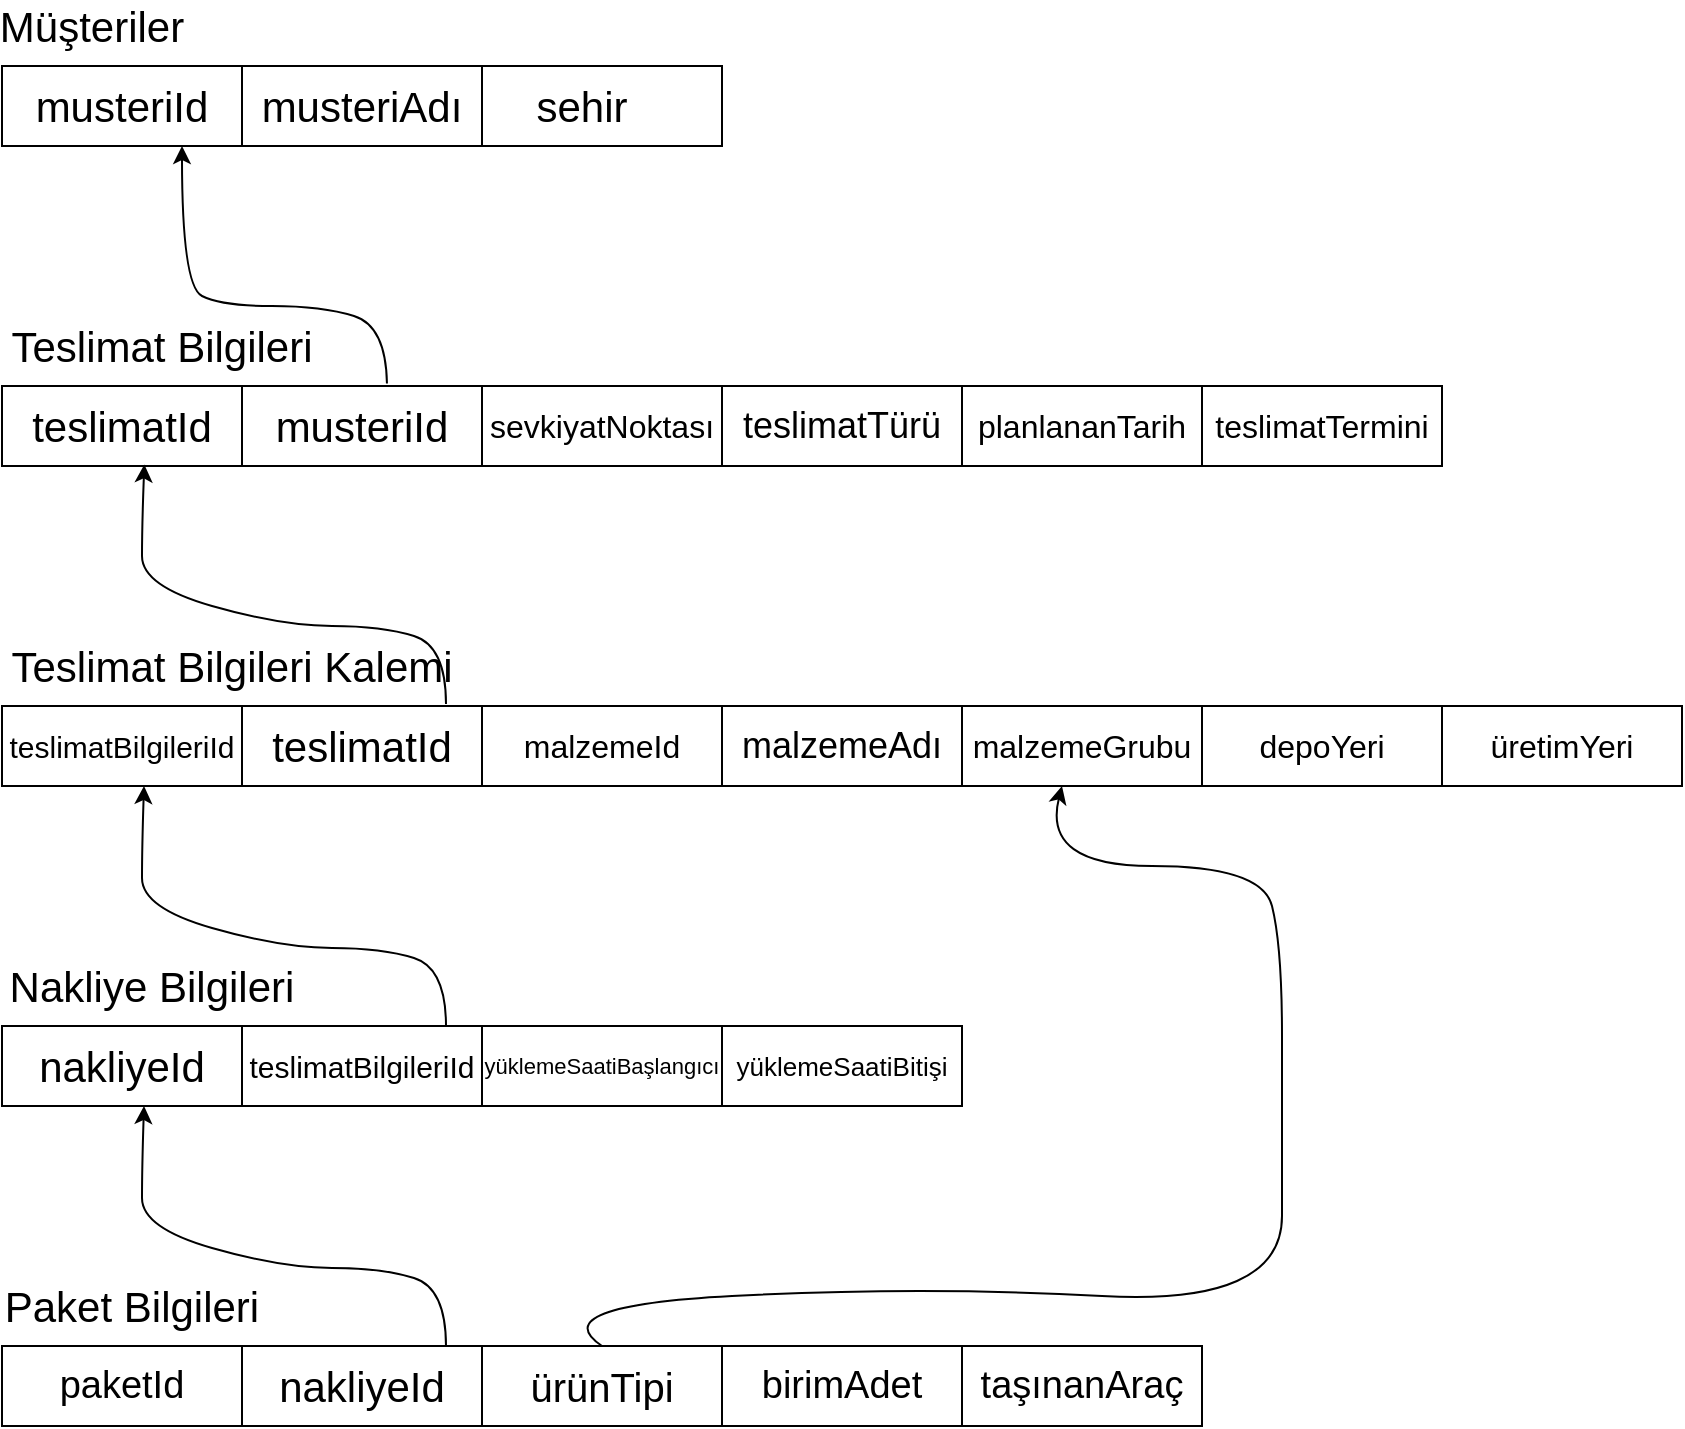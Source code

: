 <mxfile version="24.3.1" type="google">
  <diagram id="R2lEEEUBdFMjLlhIrx00" name="Page-1">
    <mxGraphModel grid="1" page="1" gridSize="10" guides="1" tooltips="1" connect="1" arrows="1" fold="1" pageScale="1" pageWidth="850" pageHeight="1100" math="0" shadow="0" extFonts="Permanent Marker^https://fonts.googleapis.com/css?family=Permanent+Marker">
      <root>
        <mxCell id="0" />
        <mxCell id="1" parent="0" />
        <mxCell id="MGgyF5guEUXQHgYsiKwj-6" value="" style="rounded=0;whiteSpace=wrap;html=1;" vertex="1" parent="1">
          <mxGeometry x="10" y="40" width="120" height="40" as="geometry" />
        </mxCell>
        <mxCell id="MGgyF5guEUXQHgYsiKwj-7" value="" style="rounded=0;whiteSpace=wrap;html=1;" vertex="1" parent="1">
          <mxGeometry x="130" y="40" width="120" height="40" as="geometry" />
        </mxCell>
        <mxCell id="MGgyF5guEUXQHgYsiKwj-8" value="" style="rounded=0;whiteSpace=wrap;html=1;" vertex="1" parent="1">
          <mxGeometry x="250" y="40" width="120" height="40" as="geometry" />
        </mxCell>
        <mxCell id="MGgyF5guEUXQHgYsiKwj-10" value="sehir" style="text;html=1;align=center;verticalAlign=middle;whiteSpace=wrap;rounded=0;fontSize=21;" vertex="1" parent="1">
          <mxGeometry x="270" y="45" width="60" height="30" as="geometry" />
        </mxCell>
        <mxCell id="MGgyF5guEUXQHgYsiKwj-12" value="musteriId" style="text;html=1;align=center;verticalAlign=middle;whiteSpace=wrap;rounded=0;fontSize=21;" vertex="1" parent="1">
          <mxGeometry x="20" y="50" width="100" height="20" as="geometry" />
        </mxCell>
        <mxCell id="MGgyF5guEUXQHgYsiKwj-13" value="Müşteriler" style="text;html=1;align=center;verticalAlign=middle;whiteSpace=wrap;rounded=0;fontSize=21;" vertex="1" parent="1">
          <mxGeometry x="20" y="10" width="70" height="20" as="geometry" />
        </mxCell>
        <mxCell id="MGgyF5guEUXQHgYsiKwj-14" value="" style="rounded=0;whiteSpace=wrap;html=1;" vertex="1" parent="1">
          <mxGeometry x="10" y="200" width="120" height="40" as="geometry" />
        </mxCell>
        <mxCell id="MGgyF5guEUXQHgYsiKwj-15" value="" style="rounded=0;whiteSpace=wrap;html=1;" vertex="1" parent="1">
          <mxGeometry x="130" y="200" width="120" height="40" as="geometry" />
        </mxCell>
        <mxCell id="MGgyF5guEUXQHgYsiKwj-16" value="" style="rounded=0;whiteSpace=wrap;html=1;" vertex="1" parent="1">
          <mxGeometry x="250" y="200" width="120" height="40" as="geometry" />
        </mxCell>
        <mxCell id="MGgyF5guEUXQHgYsiKwj-17" value="" style="rounded=0;whiteSpace=wrap;html=1;" vertex="1" parent="1">
          <mxGeometry x="370" y="200" width="120" height="40" as="geometry" />
        </mxCell>
        <mxCell id="MGgyF5guEUXQHgYsiKwj-18" value="musteriId" style="text;html=1;align=center;verticalAlign=middle;whiteSpace=wrap;rounded=0;fontSize=21;" vertex="1" parent="1">
          <mxGeometry x="140" y="210" width="100" height="20" as="geometry" />
        </mxCell>
        <mxCell id="MGgyF5guEUXQHgYsiKwj-19" value="Teslimat Bilgileri" style="text;html=1;align=center;verticalAlign=middle;whiteSpace=wrap;rounded=0;fontSize=21;" vertex="1" parent="1">
          <mxGeometry x="10" y="170" width="160" height="20" as="geometry" />
        </mxCell>
        <mxCell id="MGgyF5guEUXQHgYsiKwj-20" value="musteriAdı" style="text;html=1;align=center;verticalAlign=middle;whiteSpace=wrap;rounded=0;fontSize=21;" vertex="1" parent="1">
          <mxGeometry x="160" y="45" width="60" height="30" as="geometry" />
        </mxCell>
        <mxCell id="MGgyF5guEUXQHgYsiKwj-21" value="teslimatId" style="text;html=1;align=center;verticalAlign=middle;whiteSpace=wrap;rounded=0;fontSize=21;" vertex="1" parent="1">
          <mxGeometry x="40" y="205" width="60" height="30" as="geometry" />
        </mxCell>
        <mxCell id="MGgyF5guEUXQHgYsiKwj-22" value="sevkiyatNoktası" style="text;html=1;align=center;verticalAlign=middle;whiteSpace=wrap;rounded=0;fontSize=16;" vertex="1" parent="1">
          <mxGeometry x="280" y="205" width="60" height="30" as="geometry" />
        </mxCell>
        <mxCell id="MGgyF5guEUXQHgYsiKwj-23" value="teslimatTürü" style="text;html=1;align=center;verticalAlign=middle;whiteSpace=wrap;rounded=0;fontSize=18;" vertex="1" parent="1">
          <mxGeometry x="400" y="205" width="60" height="30" as="geometry" />
        </mxCell>
        <mxCell id="MGgyF5guEUXQHgYsiKwj-24" value="" style="rounded=0;whiteSpace=wrap;html=1;" vertex="1" parent="1">
          <mxGeometry x="490" y="200" width="120" height="40" as="geometry" />
        </mxCell>
        <mxCell id="MGgyF5guEUXQHgYsiKwj-25" value="planlananTarih" style="text;html=1;align=center;verticalAlign=middle;whiteSpace=wrap;rounded=0;fontSize=16;" vertex="1" parent="1">
          <mxGeometry x="520" y="205" width="60" height="30" as="geometry" />
        </mxCell>
        <mxCell id="MGgyF5guEUXQHgYsiKwj-26" value="" style="rounded=0;whiteSpace=wrap;html=1;" vertex="1" parent="1">
          <mxGeometry x="610" y="200" width="120" height="40" as="geometry" />
        </mxCell>
        <mxCell id="MGgyF5guEUXQHgYsiKwj-27" value="teslimatTermini" style="text;html=1;align=center;verticalAlign=middle;whiteSpace=wrap;rounded=0;fontSize=16;" vertex="1" parent="1">
          <mxGeometry x="640" y="205" width="60" height="30" as="geometry" />
        </mxCell>
        <mxCell id="MGgyF5guEUXQHgYsiKwj-39" value="" style="rounded=0;whiteSpace=wrap;html=1;" vertex="1" parent="1">
          <mxGeometry x="10" y="360" width="120" height="40" as="geometry" />
        </mxCell>
        <mxCell id="MGgyF5guEUXQHgYsiKwj-40" value="" style="rounded=0;whiteSpace=wrap;html=1;" vertex="1" parent="1">
          <mxGeometry x="130" y="360" width="120" height="40" as="geometry" />
        </mxCell>
        <mxCell id="MGgyF5guEUXQHgYsiKwj-41" value="" style="rounded=0;whiteSpace=wrap;html=1;" vertex="1" parent="1">
          <mxGeometry x="250" y="360" width="120" height="40" as="geometry" />
        </mxCell>
        <mxCell id="MGgyF5guEUXQHgYsiKwj-42" value="" style="rounded=0;whiteSpace=wrap;html=1;" vertex="1" parent="1">
          <mxGeometry x="370" y="360" width="120" height="40" as="geometry" />
        </mxCell>
        <mxCell id="MGgyF5guEUXQHgYsiKwj-44" value="Teslimat Bilgileri Kalemi" style="text;html=1;align=center;verticalAlign=middle;whiteSpace=wrap;rounded=0;fontSize=21;" vertex="1" parent="1">
          <mxGeometry x="10" y="330" width="230" height="20" as="geometry" />
        </mxCell>
        <mxCell id="MGgyF5guEUXQHgYsiKwj-45" value="teslimatId" style="text;html=1;align=center;verticalAlign=middle;whiteSpace=wrap;rounded=0;fontSize=21;" vertex="1" parent="1">
          <mxGeometry x="160" y="365" width="60" height="30" as="geometry" />
        </mxCell>
        <mxCell id="MGgyF5guEUXQHgYsiKwj-46" value="malzemeId" style="text;html=1;align=center;verticalAlign=middle;whiteSpace=wrap;rounded=0;fontSize=16;" vertex="1" parent="1">
          <mxGeometry x="280" y="365" width="60" height="30" as="geometry" />
        </mxCell>
        <mxCell id="MGgyF5guEUXQHgYsiKwj-47" value="malzemeAdı" style="text;html=1;align=center;verticalAlign=middle;whiteSpace=wrap;rounded=0;fontSize=18;" vertex="1" parent="1">
          <mxGeometry x="400" y="365" width="60" height="30" as="geometry" />
        </mxCell>
        <mxCell id="MGgyF5guEUXQHgYsiKwj-48" value="" style="rounded=0;whiteSpace=wrap;html=1;" vertex="1" parent="1">
          <mxGeometry x="490" y="360" width="120" height="40" as="geometry" />
        </mxCell>
        <mxCell id="MGgyF5guEUXQHgYsiKwj-49" value="malzemeGrubu" style="text;html=1;align=center;verticalAlign=middle;whiteSpace=wrap;rounded=0;fontSize=16;" vertex="1" parent="1">
          <mxGeometry x="520" y="365" width="60" height="30" as="geometry" />
        </mxCell>
        <mxCell id="MGgyF5guEUXQHgYsiKwj-50" value="" style="rounded=0;whiteSpace=wrap;html=1;" vertex="1" parent="1">
          <mxGeometry x="610" y="360" width="120" height="40" as="geometry" />
        </mxCell>
        <mxCell id="MGgyF5guEUXQHgYsiKwj-51" value="depoYeri" style="text;html=1;align=center;verticalAlign=middle;whiteSpace=wrap;rounded=0;fontSize=16;" vertex="1" parent="1">
          <mxGeometry x="640" y="365" width="60" height="30" as="geometry" />
        </mxCell>
        <mxCell id="MGgyF5guEUXQHgYsiKwj-53" value="teslimatBilgileriId" style="text;html=1;align=center;verticalAlign=middle;whiteSpace=wrap;rounded=0;fontSize=15;" vertex="1" parent="1">
          <mxGeometry x="40" y="365" width="60" height="30" as="geometry" />
        </mxCell>
        <mxCell id="MGgyF5guEUXQHgYsiKwj-54" value="" style="rounded=0;whiteSpace=wrap;html=1;" vertex="1" parent="1">
          <mxGeometry x="730" y="360" width="120" height="40" as="geometry" />
        </mxCell>
        <mxCell id="MGgyF5guEUXQHgYsiKwj-55" value="üretimYeri" style="text;html=1;align=center;verticalAlign=middle;whiteSpace=wrap;rounded=0;fontSize=16;" vertex="1" parent="1">
          <mxGeometry x="760" y="365" width="60" height="30" as="geometry" />
        </mxCell>
        <mxCell id="MGgyF5guEUXQHgYsiKwj-56" value="" style="rounded=0;whiteSpace=wrap;html=1;" vertex="1" parent="1">
          <mxGeometry x="10" y="520" width="120" height="40" as="geometry" />
        </mxCell>
        <mxCell id="MGgyF5guEUXQHgYsiKwj-57" value="" style="rounded=0;whiteSpace=wrap;html=1;" vertex="1" parent="1">
          <mxGeometry x="130" y="520" width="120" height="40" as="geometry" />
        </mxCell>
        <mxCell id="MGgyF5guEUXQHgYsiKwj-58" value="" style="rounded=0;whiteSpace=wrap;html=1;" vertex="1" parent="1">
          <mxGeometry x="250" y="520" width="120" height="40" as="geometry" />
        </mxCell>
        <mxCell id="MGgyF5guEUXQHgYsiKwj-59" value="" style="rounded=0;whiteSpace=wrap;html=1;" vertex="1" parent="1">
          <mxGeometry x="370" y="520" width="120" height="40" as="geometry" />
        </mxCell>
        <mxCell id="MGgyF5guEUXQHgYsiKwj-60" value="teslimatBilgileriId" style="text;html=1;align=center;verticalAlign=middle;whiteSpace=wrap;rounded=0;fontSize=15;" vertex="1" parent="1">
          <mxGeometry x="140" y="530" width="100" height="20" as="geometry" />
        </mxCell>
        <mxCell id="MGgyF5guEUXQHgYsiKwj-61" value="Nakliye Bilgileri" style="text;html=1;align=center;verticalAlign=middle;whiteSpace=wrap;rounded=0;fontSize=21;" vertex="1" parent="1">
          <mxGeometry x="10" y="490" width="150" height="20" as="geometry" />
        </mxCell>
        <mxCell id="MGgyF5guEUXQHgYsiKwj-62" value="nakliyeId" style="text;html=1;align=center;verticalAlign=middle;whiteSpace=wrap;rounded=0;fontSize=21;" vertex="1" parent="1">
          <mxGeometry x="40" y="525" width="60" height="30" as="geometry" />
        </mxCell>
        <mxCell id="MGgyF5guEUXQHgYsiKwj-63" value="yüklemeSaatiBaşlangıcı" style="text;html=1;align=center;verticalAlign=middle;whiteSpace=wrap;rounded=0;fontSize=11;" vertex="1" parent="1">
          <mxGeometry x="280" y="525" width="60" height="30" as="geometry" />
        </mxCell>
        <mxCell id="MGgyF5guEUXQHgYsiKwj-64" value="yüklemeSaatiBitişi" style="text;html=1;align=center;verticalAlign=middle;whiteSpace=wrap;rounded=0;fontSize=13;" vertex="1" parent="1">
          <mxGeometry x="400" y="525" width="60" height="30" as="geometry" />
        </mxCell>
        <mxCell id="MGgyF5guEUXQHgYsiKwj-76" value="" style="rounded=0;whiteSpace=wrap;html=1;" vertex="1" parent="1">
          <mxGeometry x="10" y="680" width="120" height="40" as="geometry" />
        </mxCell>
        <mxCell id="MGgyF5guEUXQHgYsiKwj-77" value="" style="rounded=0;whiteSpace=wrap;html=1;" vertex="1" parent="1">
          <mxGeometry x="130" y="680" width="120" height="40" as="geometry" />
        </mxCell>
        <mxCell id="MGgyF5guEUXQHgYsiKwj-78" value="" style="rounded=0;whiteSpace=wrap;html=1;" vertex="1" parent="1">
          <mxGeometry x="250" y="680" width="120" height="40" as="geometry" />
        </mxCell>
        <mxCell id="MGgyF5guEUXQHgYsiKwj-79" value="" style="rounded=0;whiteSpace=wrap;html=1;" vertex="1" parent="1">
          <mxGeometry x="370" y="680" width="120" height="40" as="geometry" />
        </mxCell>
        <mxCell id="MGgyF5guEUXQHgYsiKwj-80" value="paketId" style="text;html=1;align=center;verticalAlign=middle;whiteSpace=wrap;rounded=0;fontSize=19;" vertex="1" parent="1">
          <mxGeometry x="20" y="690" width="100" height="20" as="geometry" />
        </mxCell>
        <mxCell id="MGgyF5guEUXQHgYsiKwj-81" value="Paket Bilgileri" style="text;html=1;align=center;verticalAlign=middle;whiteSpace=wrap;rounded=0;fontSize=21;" vertex="1" parent="1">
          <mxGeometry x="10" y="650" width="130" height="20" as="geometry" />
        </mxCell>
        <mxCell id="MGgyF5guEUXQHgYsiKwj-82" value="nakliyeId" style="text;html=1;align=center;verticalAlign=middle;whiteSpace=wrap;rounded=0;fontSize=21;" vertex="1" parent="1">
          <mxGeometry x="160" y="685" width="60" height="30" as="geometry" />
        </mxCell>
        <mxCell id="MGgyF5guEUXQHgYsiKwj-83" value="ürünTipi" style="text;html=1;align=center;verticalAlign=middle;whiteSpace=wrap;rounded=0;fontSize=20;" vertex="1" parent="1">
          <mxGeometry x="280" y="685" width="60" height="30" as="geometry" />
        </mxCell>
        <mxCell id="MGgyF5guEUXQHgYsiKwj-84" value="birimAdet" style="text;html=1;align=center;verticalAlign=middle;whiteSpace=wrap;rounded=0;fontSize=19;" vertex="1" parent="1">
          <mxGeometry x="400" y="685" width="60" height="30" as="geometry" />
        </mxCell>
        <mxCell id="MGgyF5guEUXQHgYsiKwj-85" value="" style="rounded=0;whiteSpace=wrap;html=1;" vertex="1" parent="1">
          <mxGeometry x="490" y="680" width="120" height="40" as="geometry" />
        </mxCell>
        <mxCell id="MGgyF5guEUXQHgYsiKwj-86" value="taşınanAraç" style="text;html=1;align=center;verticalAlign=middle;whiteSpace=wrap;rounded=0;fontSize=19;" vertex="1" parent="1">
          <mxGeometry x="520" y="685" width="60" height="30" as="geometry" />
        </mxCell>
        <mxCell id="MGgyF5guEUXQHgYsiKwj-89" value="" style="curved=1;endArrow=classic;html=1;rounded=0;exitX=0.604;exitY=-0.03;exitDx=0;exitDy=0;exitPerimeter=0;entryX=0.75;entryY=1;entryDx=0;entryDy=0;" edge="1" parent="1" source="MGgyF5guEUXQHgYsiKwj-15" target="MGgyF5guEUXQHgYsiKwj-6">
          <mxGeometry width="50" height="50" relative="1" as="geometry">
            <mxPoint x="120" y="170" as="sourcePoint" />
            <mxPoint x="90" y="90" as="targetPoint" />
            <Array as="points">
              <mxPoint x="202" y="170" />
              <mxPoint x="170" y="160" />
              <mxPoint x="120" y="160" />
              <mxPoint x="100" y="150" />
            </Array>
          </mxGeometry>
        </mxCell>
        <mxCell id="MGgyF5guEUXQHgYsiKwj-90" value="" style="curved=1;endArrow=classic;html=1;rounded=0;exitX=0.604;exitY=-0.03;exitDx=0;exitDy=0;exitPerimeter=0;entryX=0.593;entryY=0.98;entryDx=0;entryDy=0;entryPerimeter=0;" edge="1" parent="1" target="MGgyF5guEUXQHgYsiKwj-14">
          <mxGeometry width="50" height="50" relative="1" as="geometry">
            <mxPoint x="232" y="359" as="sourcePoint" />
            <mxPoint x="70" y="250" as="targetPoint" />
            <Array as="points">
              <mxPoint x="232" y="330" />
              <mxPoint x="200" y="320" />
              <mxPoint x="150" y="320" />
              <mxPoint x="80" y="300" />
              <mxPoint x="80" y="270" />
            </Array>
          </mxGeometry>
        </mxCell>
        <mxCell id="MGgyF5guEUXQHgYsiKwj-91" value="" style="curved=1;endArrow=classic;html=1;rounded=0;exitX=0.604;exitY=-0.03;exitDx=0;exitDy=0;exitPerimeter=0;entryX=0.593;entryY=0.98;entryDx=0;entryDy=0;entryPerimeter=0;" edge="1" parent="1">
          <mxGeometry width="50" height="50" relative="1" as="geometry">
            <mxPoint x="232" y="520" as="sourcePoint" />
            <mxPoint x="81" y="400" as="targetPoint" />
            <Array as="points">
              <mxPoint x="232" y="491" />
              <mxPoint x="200" y="481" />
              <mxPoint x="150" y="481" />
              <mxPoint x="80" y="461" />
              <mxPoint x="80" y="431" />
            </Array>
          </mxGeometry>
        </mxCell>
        <mxCell id="MGgyF5guEUXQHgYsiKwj-92" value="" style="curved=1;endArrow=classic;html=1;rounded=0;exitX=0.604;exitY=-0.03;exitDx=0;exitDy=0;exitPerimeter=0;entryX=0.593;entryY=0.98;entryDx=0;entryDy=0;entryPerimeter=0;" edge="1" parent="1">
          <mxGeometry width="50" height="50" relative="1" as="geometry">
            <mxPoint x="232" y="680" as="sourcePoint" />
            <mxPoint x="81" y="560" as="targetPoint" />
            <Array as="points">
              <mxPoint x="232" y="651" />
              <mxPoint x="200" y="641" />
              <mxPoint x="150" y="641" />
              <mxPoint x="80" y="621" />
              <mxPoint x="80" y="591" />
            </Array>
          </mxGeometry>
        </mxCell>
        <mxCell id="MGgyF5guEUXQHgYsiKwj-94" value="" style="curved=1;endArrow=classic;html=1;rounded=0;exitX=0.5;exitY=0;exitDx=0;exitDy=0;" edge="1" parent="1" source="MGgyF5guEUXQHgYsiKwj-78">
          <mxGeometry width="50" height="50" relative="1" as="geometry">
            <mxPoint x="290" y="640" as="sourcePoint" />
            <mxPoint x="540" y="400" as="targetPoint" />
            <Array as="points">
              <mxPoint x="280" y="660" />
              <mxPoint x="470" y="650" />
              <mxPoint x="650" y="660" />
              <mxPoint x="650" y="570" />
              <mxPoint x="650" y="480" />
              <mxPoint x="640" y="440" />
              <mxPoint x="530" y="440" />
            </Array>
          </mxGeometry>
        </mxCell>
      </root>
    </mxGraphModel>
  </diagram>
</mxfile>
